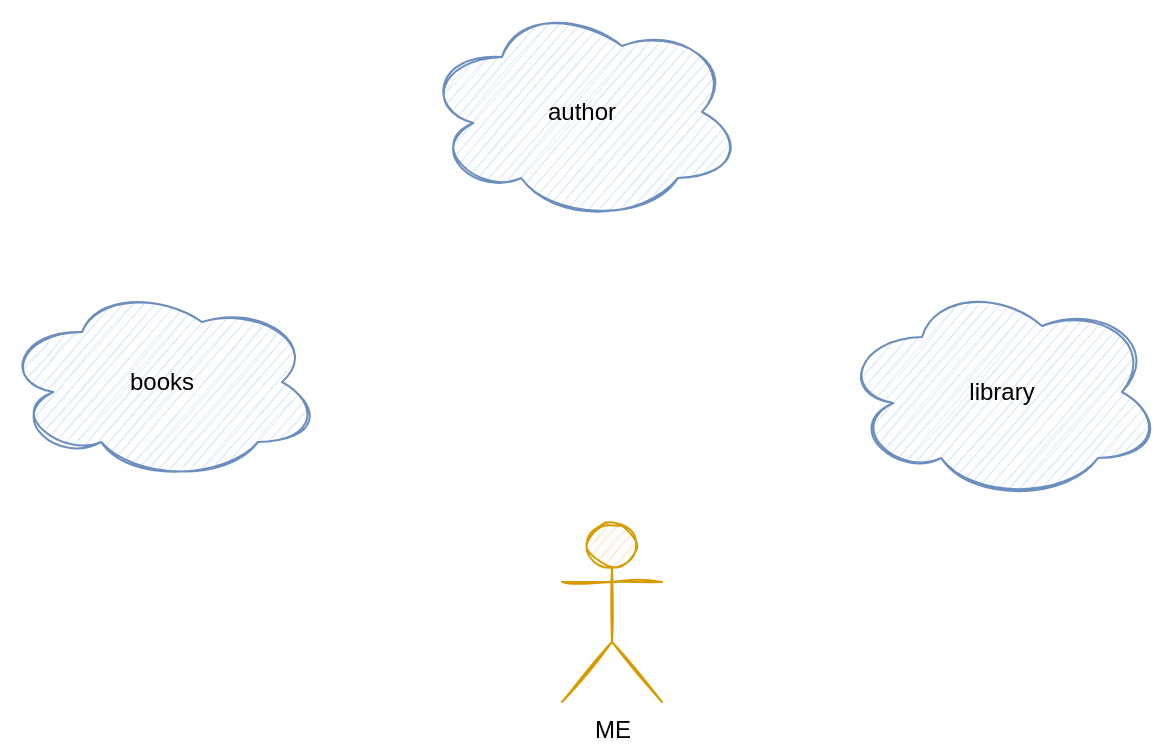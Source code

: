 <mxfile>
    <diagram id="3kYtaeQCg_6lEzjZgvCM" name="Step1-Purpose">
        <mxGraphModel dx="963" dy="720" grid="1" gridSize="10" guides="1" tooltips="1" connect="1" arrows="1" fold="1" page="1" pageScale="1" pageWidth="827" pageHeight="1169" math="0" shadow="0">
            <root>
                <mxCell id="0"/>
                <mxCell id="1" parent="0"/>
                <mxCell id="Ck84tVVIUjt7WFXUJjc3-1" value="ME" style="shape=umlActor;verticalLabelPosition=bottom;verticalAlign=top;html=1;outlineConnect=0;rounded=0;sketch=1;fillColor=#ffe6cc;strokeColor=#d79b00;" vertex="1" parent="1">
                    <mxGeometry x="360" y="520" width="50" height="90" as="geometry"/>
                </mxCell>
                <mxCell id="Ck84tVVIUjt7WFXUJjc3-3" value="books" style="ellipse;shape=cloud;whiteSpace=wrap;html=1;rounded=0;sketch=1;fillColor=#dae8fc;strokeColor=#6c8ebf;" vertex="1" parent="1">
                    <mxGeometry x="80" y="400" width="160" height="100" as="geometry"/>
                </mxCell>
                <mxCell id="Ck84tVVIUjt7WFXUJjc3-4" value="library" style="ellipse;shape=cloud;whiteSpace=wrap;html=1;rounded=0;sketch=1;fillColor=#dae8fc;strokeColor=#6c8ebf;" vertex="1" parent="1">
                    <mxGeometry x="500" y="400" width="160" height="110" as="geometry"/>
                </mxCell>
                <mxCell id="Ck84tVVIUjt7WFXUJjc3-5" value="author" style="ellipse;shape=cloud;whiteSpace=wrap;html=1;rounded=0;sketch=1;fillColor=#dae8fc;strokeColor=#6c8ebf;" vertex="1" parent="1">
                    <mxGeometry x="290" y="260" width="160" height="110" as="geometry"/>
                </mxCell>
            </root>
        </mxGraphModel>
    </diagram>
    <diagram id="UEDsar7LUs0QwypRQedo" name="Step2- ER Model">
        <mxGraphModel dx="963" dy="720" grid="1" gridSize="10" guides="1" tooltips="1" connect="1" arrows="1" fold="1" page="1" pageScale="1" pageWidth="827" pageHeight="1169" math="0" shadow="0">
            <root>
                <mxCell id="8DPhk8csgzcqTlVEx3lV-0"/>
                <mxCell id="8DPhk8csgzcqTlVEx3lV-1" parent="8DPhk8csgzcqTlVEx3lV-0"/>
                <mxCell id="azwPjBJilwIPw6VnQQUb-14" style="edgeStyle=none;html=1;exitX=0.5;exitY=0;exitDx=0;exitDy=0;startArrow=none;startFill=0;strokeColor=none;rounded=1;" edge="1" parent="8DPhk8csgzcqTlVEx3lV-1" source="BAgJbTc9YdYMHHLDjq3B-0" target="azwPjBJilwIPw6VnQQUb-11">
                    <mxGeometry relative="1" as="geometry"/>
                </mxCell>
                <mxCell id="azwPjBJilwIPw6VnQQUb-19" style="edgeStyle=none;rounded=1;html=1;exitX=0.5;exitY=0;exitDx=0;exitDy=0;entryX=0.5;entryY=1;entryDx=0;entryDy=0;startArrow=none;startFill=0;strokeColor=default;endArrow=none;endFill=0;" edge="1" parent="8DPhk8csgzcqTlVEx3lV-1" source="BAgJbTc9YdYMHHLDjq3B-0" target="azwPjBJilwIPw6VnQQUb-11">
                    <mxGeometry relative="1" as="geometry">
                        <Array as="points">
                            <mxPoint x="375" y="280"/>
                        </Array>
                    </mxGeometry>
                </mxCell>
                <mxCell id="azwPjBJilwIPw6VnQQUb-21" value="" style="edgeStyle=none;rounded=1;html=1;startArrow=none;startFill=0;endArrow=none;endFill=0;strokeColor=default;" edge="1" parent="8DPhk8csgzcqTlVEx3lV-1" source="BAgJbTc9YdYMHHLDjq3B-0" target="azwPjBJilwIPw6VnQQUb-9">
                    <mxGeometry relative="1" as="geometry"/>
                </mxCell>
                <mxCell id="azwPjBJilwIPw6VnQQUb-23" style="edgeStyle=none;rounded=1;html=1;exitX=0.5;exitY=1;exitDx=0;exitDy=0;entryX=0.5;entryY=0;entryDx=0;entryDy=0;startArrow=none;startFill=0;endArrow=none;endFill=0;strokeColor=default;" edge="1" parent="8DPhk8csgzcqTlVEx3lV-1" source="BAgJbTc9YdYMHHLDjq3B-0" target="azwPjBJilwIPw6VnQQUb-10">
                    <mxGeometry relative="1" as="geometry"/>
                </mxCell>
                <mxCell id="MysfsGkUqjXkQC2ENLQj-7" value="" style="edgeStyle=none;rounded=1;html=1;startArrow=none;startFill=0;endArrow=none;endFill=0;strokeColor=default;" edge="1" parent="8DPhk8csgzcqTlVEx3lV-1" source="BAgJbTc9YdYMHHLDjq3B-0" target="azwPjBJilwIPw6VnQQUb-11">
                    <mxGeometry relative="1" as="geometry"/>
                </mxCell>
                <mxCell id="BAgJbTc9YdYMHHLDjq3B-0" value="book" style="rounded=1;arcSize=10;whiteSpace=wrap;html=1;align=center;fillColor=#dae8fc;strokeColor=#6c8ebf;" vertex="1" parent="8DPhk8csgzcqTlVEx3lV-1">
                    <mxGeometry x="320" y="310" width="110" height="50" as="geometry"/>
                </mxCell>
                <mxCell id="azwPjBJilwIPw6VnQQUb-49" style="edgeStyle=none;rounded=1;html=1;entryX=0.927;entryY=0.792;entryDx=0;entryDy=0;entryPerimeter=0;startArrow=none;startFill=0;endArrow=none;endFill=0;strokeColor=default;" edge="1" parent="8DPhk8csgzcqTlVEx3lV-1" source="azwPjBJilwIPw6VnQQUb-6" target="azwPjBJilwIPw6VnQQUb-46">
                    <mxGeometry relative="1" as="geometry"/>
                </mxCell>
                <mxCell id="azwPjBJilwIPw6VnQQUb-50" style="edgeStyle=none;rounded=1;html=1;startArrow=none;startFill=0;endArrow=none;endFill=0;strokeColor=default;" edge="1" parent="8DPhk8csgzcqTlVEx3lV-1" source="azwPjBJilwIPw6VnQQUb-6" target="azwPjBJilwIPw6VnQQUb-47">
                    <mxGeometry relative="1" as="geometry"/>
                </mxCell>
                <mxCell id="azwPjBJilwIPw6VnQQUb-51" style="edgeStyle=none;rounded=1;html=1;startArrow=none;startFill=0;endArrow=none;endFill=0;strokeColor=default;" edge="1" parent="8DPhk8csgzcqTlVEx3lV-1" source="azwPjBJilwIPw6VnQQUb-6" target="azwPjBJilwIPw6VnQQUb-48">
                    <mxGeometry relative="1" as="geometry"/>
                </mxCell>
                <mxCell id="azwPjBJilwIPw6VnQQUb-53" style="edgeStyle=none;rounded=1;html=1;startArrow=none;startFill=0;endArrow=none;endFill=0;strokeColor=default;" edge="1" parent="8DPhk8csgzcqTlVEx3lV-1" source="azwPjBJilwIPw6VnQQUb-6" target="azwPjBJilwIPw6VnQQUb-52">
                    <mxGeometry relative="1" as="geometry"/>
                </mxCell>
                <mxCell id="azwPjBJilwIPw6VnQQUb-55" value="" style="edgeStyle=none;rounded=1;html=1;startArrow=none;startFill=0;endArrow=none;endFill=0;strokeColor=default;" edge="1" parent="8DPhk8csgzcqTlVEx3lV-1" source="azwPjBJilwIPw6VnQQUb-6" target="azwPjBJilwIPw6VnQQUb-54">
                    <mxGeometry relative="1" as="geometry"/>
                </mxCell>
                <mxCell id="U8nflpAAQo3FRNwvxvsQ-1" style="edgeStyle=none;rounded=1;html=1;startArrow=none;startFill=0;endArrow=none;endFill=0;strokeColor=default;" edge="1" parent="8DPhk8csgzcqTlVEx3lV-1" source="azwPjBJilwIPw6VnQQUb-6" target="U8nflpAAQo3FRNwvxvsQ-0">
                    <mxGeometry relative="1" as="geometry"/>
                </mxCell>
                <mxCell id="azwPjBJilwIPw6VnQQUb-6" value="details" style="rounded=1;arcSize=10;whiteSpace=wrap;html=1;align=center;fillColor=#dae8fc;strokeColor=#6c8ebf;" vertex="1" parent="8DPhk8csgzcqTlVEx3lV-1">
                    <mxGeometry x="320" y="535" width="110" height="45" as="geometry"/>
                </mxCell>
                <mxCell id="azwPjBJilwIPw6VnQQUb-22" style="edgeStyle=none;rounded=1;html=1;exitX=0;exitY=0.5;exitDx=0;exitDy=0;startArrow=none;startFill=0;endArrow=none;endFill=0;strokeColor=default;" edge="1" parent="8DPhk8csgzcqTlVEx3lV-1" source="azwPjBJilwIPw6VnQQUb-7" target="azwPjBJilwIPw6VnQQUb-9">
                    <mxGeometry relative="1" as="geometry"/>
                </mxCell>
                <mxCell id="azwPjBJilwIPw6VnQQUb-7" value="author" style="rounded=1;arcSize=10;whiteSpace=wrap;html=1;align=center;fillColor=#dae8fc;strokeColor=#6c8ebf;" vertex="1" parent="8DPhk8csgzcqTlVEx3lV-1">
                    <mxGeometry x="680" y="310" width="110" height="50" as="geometry"/>
                </mxCell>
                <mxCell id="azwPjBJilwIPw6VnQQUb-8" value="my_information" style="rounded=1;arcSize=10;whiteSpace=wrap;html=1;align=center;fillColor=#dae8fc;strokeColor=#6c8ebf;" vertex="1" parent="8DPhk8csgzcqTlVEx3lV-1">
                    <mxGeometry x="320" y="70" width="110" height="50" as="geometry"/>
                </mxCell>
                <mxCell id="azwPjBJilwIPw6VnQQUb-9" value="has" style="shape=rhombus;perimeter=rhombusPerimeter;whiteSpace=wrap;html=1;align=center;fillColor=#fff2cc;strokeColor=#d6b656;" vertex="1" parent="8DPhk8csgzcqTlVEx3lV-1">
                    <mxGeometry x="520" y="315" width="70" height="40" as="geometry"/>
                </mxCell>
                <mxCell id="azwPjBJilwIPw6VnQQUb-24" style="edgeStyle=none;rounded=1;html=1;exitX=0.5;exitY=1;exitDx=0;exitDy=0;entryX=0.5;entryY=0;entryDx=0;entryDy=0;startArrow=none;startFill=0;endArrow=none;endFill=0;strokeColor=default;" edge="1" parent="8DPhk8csgzcqTlVEx3lV-1" source="azwPjBJilwIPw6VnQQUb-10" target="azwPjBJilwIPw6VnQQUb-6">
                    <mxGeometry relative="1" as="geometry"/>
                </mxCell>
                <mxCell id="azwPjBJilwIPw6VnQQUb-10" value="has" style="shape=rhombus;perimeter=rhombusPerimeter;whiteSpace=wrap;html=1;align=center;fillColor=#fff2cc;strokeColor=#d6b656;" vertex="1" parent="8DPhk8csgzcqTlVEx3lV-1">
                    <mxGeometry x="340" y="450" width="70" height="40" as="geometry"/>
                </mxCell>
                <mxCell id="azwPjBJilwIPw6VnQQUb-20" style="edgeStyle=none;rounded=1;html=1;exitX=0.5;exitY=0;exitDx=0;exitDy=0;startArrow=none;startFill=0;endArrow=none;endFill=0;strokeColor=default;" edge="1" parent="8DPhk8csgzcqTlVEx3lV-1" source="azwPjBJilwIPw6VnQQUb-11" target="azwPjBJilwIPw6VnQQUb-8">
                    <mxGeometry relative="1" as="geometry"/>
                </mxCell>
                <mxCell id="azwPjBJilwIPw6VnQQUb-11" value="reflects" style="shape=rhombus;perimeter=rhombusPerimeter;whiteSpace=wrap;html=1;align=center;fillColor=#fff2cc;strokeColor=#d6b656;" vertex="1" parent="8DPhk8csgzcqTlVEx3lV-1">
                    <mxGeometry x="340" y="190" width="70" height="40" as="geometry"/>
                </mxCell>
                <mxCell id="azwPjBJilwIPw6VnQQUb-26" value="" style="edgeStyle=none;rounded=1;html=1;startArrow=none;startFill=0;endArrow=none;endFill=0;strokeColor=default;" edge="1" parent="8DPhk8csgzcqTlVEx3lV-1" source="azwPjBJilwIPw6VnQQUb-25" target="BAgJbTc9YdYMHHLDjq3B-0">
                    <mxGeometry relative="1" as="geometry"/>
                </mxCell>
                <mxCell id="azwPjBJilwIPw6VnQQUb-25" value="book_id" style="ellipse;whiteSpace=wrap;html=1;align=center;" vertex="1" parent="8DPhk8csgzcqTlVEx3lV-1">
                    <mxGeometry x="110" y="290" width="70" height="25" as="geometry"/>
                </mxCell>
                <mxCell id="azwPjBJilwIPw6VnQQUb-29" value="" style="edgeStyle=none;rounded=1;html=1;startArrow=none;startFill=0;endArrow=none;endFill=0;strokeColor=default;" edge="1" parent="8DPhk8csgzcqTlVEx3lV-1" source="azwPjBJilwIPw6VnQQUb-28" target="BAgJbTc9YdYMHHLDjq3B-0">
                    <mxGeometry relative="1" as="geometry"/>
                </mxCell>
                <mxCell id="azwPjBJilwIPw6VnQQUb-28" value="title" style="ellipse;whiteSpace=wrap;html=1;align=center;" vertex="1" parent="8DPhk8csgzcqTlVEx3lV-1">
                    <mxGeometry x="160" y="322.5" width="90" height="27.5" as="geometry"/>
                </mxCell>
                <mxCell id="azwPjBJilwIPw6VnQQUb-33" style="edgeStyle=none;rounded=1;html=1;exitX=1;exitY=1;exitDx=0;exitDy=0;entryX=0;entryY=0;entryDx=0;entryDy=0;startArrow=none;startFill=0;endArrow=none;endFill=0;strokeColor=default;" edge="1" parent="8DPhk8csgzcqTlVEx3lV-1" source="azwPjBJilwIPw6VnQQUb-31" target="BAgJbTc9YdYMHHLDjq3B-0">
                    <mxGeometry relative="1" as="geometry"/>
                </mxCell>
                <mxCell id="azwPjBJilwIPw6VnQQUb-31" value="fk_author_name" style="ellipse;whiteSpace=wrap;html=1;align=center;fillColor=#e1d5e7;strokeColor=#9673a6;" vertex="1" parent="8DPhk8csgzcqTlVEx3lV-1">
                    <mxGeometry x="190" y="280" width="120" height="30" as="geometry"/>
                </mxCell>
                <mxCell id="azwPjBJilwIPw6VnQQUb-34" style="edgeStyle=none;rounded=1;html=1;exitX=1;exitY=0.5;exitDx=0;exitDy=0;startArrow=none;startFill=0;endArrow=none;endFill=0;strokeColor=default;" edge="1" parent="8DPhk8csgzcqTlVEx3lV-1" source="azwPjBJilwIPw6VnQQUb-32" target="BAgJbTc9YdYMHHLDjq3B-0">
                    <mxGeometry relative="1" as="geometry"/>
                </mxCell>
                <mxCell id="azwPjBJilwIPw6VnQQUb-32" value="fk_language_id" style="ellipse;whiteSpace=wrap;html=1;align=center;fillColor=#e1d5e7;strokeColor=#9673a6;" vertex="1" parent="8DPhk8csgzcqTlVEx3lV-1">
                    <mxGeometry x="160" y="370" width="110" height="32.5" as="geometry"/>
                </mxCell>
                <mxCell id="azwPjBJilwIPw6VnQQUb-42" style="edgeStyle=none;rounded=1;html=1;entryX=0;entryY=0.5;entryDx=0;entryDy=0;startArrow=none;startFill=0;endArrow=none;endFill=0;strokeColor=default;" edge="1" parent="8DPhk8csgzcqTlVEx3lV-1" source="azwPjBJilwIPw6VnQQUb-39" target="azwPjBJilwIPw6VnQQUb-8">
                    <mxGeometry relative="1" as="geometry"/>
                </mxCell>
                <mxCell id="azwPjBJilwIPw6VnQQUb-39" value="read_status" style="ellipse;whiteSpace=wrap;html=1;align=center;" vertex="1" parent="8DPhk8csgzcqTlVEx3lV-1">
                    <mxGeometry x="215" y="40" width="90" height="30" as="geometry"/>
                </mxCell>
                <mxCell id="azwPjBJilwIPw6VnQQUb-43" style="edgeStyle=none;rounded=1;html=1;entryX=0.5;entryY=0;entryDx=0;entryDy=0;startArrow=none;startFill=0;endArrow=none;endFill=0;strokeColor=default;" edge="1" parent="8DPhk8csgzcqTlVEx3lV-1" source="azwPjBJilwIPw6VnQQUb-40" target="azwPjBJilwIPw6VnQQUb-8">
                    <mxGeometry relative="1" as="geometry"/>
                </mxCell>
                <mxCell id="azwPjBJilwIPw6VnQQUb-40" value="personal_rating" style="ellipse;whiteSpace=wrap;html=1;align=center;" vertex="1" parent="8DPhk8csgzcqTlVEx3lV-1">
                    <mxGeometry x="315" y="10" width="120" height="30" as="geometry"/>
                </mxCell>
                <mxCell id="azwPjBJilwIPw6VnQQUb-45" value="" style="edgeStyle=none;rounded=1;html=1;startArrow=none;startFill=0;endArrow=none;endFill=0;strokeColor=default;" edge="1" parent="8DPhk8csgzcqTlVEx3lV-1" source="azwPjBJilwIPw6VnQQUb-44" target="azwPjBJilwIPw6VnQQUb-7">
                    <mxGeometry relative="1" as="geometry"/>
                </mxCell>
                <mxCell id="azwPjBJilwIPw6VnQQUb-44" value="author_name" style="ellipse;whiteSpace=wrap;html=1;align=center;" vertex="1" parent="8DPhk8csgzcqTlVEx3lV-1">
                    <mxGeometry x="675" y="390" width="120" height="30" as="geometry"/>
                </mxCell>
                <mxCell id="azwPjBJilwIPw6VnQQUb-46" value="language" style="ellipse;whiteSpace=wrap;html=1;align=center;" vertex="1" parent="8DPhk8csgzcqTlVEx3lV-1">
                    <mxGeometry x="190" y="511.25" width="110" height="32.5" as="geometry"/>
                </mxCell>
                <mxCell id="azwPjBJilwIPw6VnQQUb-47" value="purchase_date" style="ellipse;whiteSpace=wrap;html=1;align=center;" vertex="1" parent="8DPhk8csgzcqTlVEx3lV-1">
                    <mxGeometry x="180" y="568" width="110" height="32.5" as="geometry"/>
                </mxCell>
                <mxCell id="azwPjBJilwIPw6VnQQUb-48" value="description" style="ellipse;whiteSpace=wrap;html=1;align=center;" vertex="1" parent="8DPhk8csgzcqTlVEx3lV-1">
                    <mxGeometry x="460" y="511.25" width="110" height="32.5" as="geometry"/>
                </mxCell>
                <mxCell id="azwPjBJilwIPw6VnQQUb-52" value="page_number" style="ellipse;whiteSpace=wrap;html=1;align=center;" vertex="1" parent="8DPhk8csgzcqTlVEx3lV-1">
                    <mxGeometry x="450" y="568" width="110" height="32.5" as="geometry"/>
                </mxCell>
                <mxCell id="azwPjBJilwIPw6VnQQUb-54" value="cover_type" style="ellipse;whiteSpace=wrap;html=1;align=center;" vertex="1" parent="8DPhk8csgzcqTlVEx3lV-1">
                    <mxGeometry x="359" y="620" width="110" height="32.5" as="geometry"/>
                </mxCell>
                <mxCell id="U8nflpAAQo3FRNwvxvsQ-0" value="genre" style="ellipse;whiteSpace=wrap;html=1;align=center;" vertex="1" parent="8DPhk8csgzcqTlVEx3lV-1">
                    <mxGeometry x="215" y="620" width="110" height="32.5" as="geometry"/>
                </mxCell>
                <mxCell id="ldynoQ_tiMI72NC6sFte-1" style="edgeStyle=none;rounded=1;html=1;startArrow=none;startFill=0;endArrow=none;endFill=0;strokeColor=default;" edge="1" parent="8DPhk8csgzcqTlVEx3lV-1" source="ldynoQ_tiMI72NC6sFte-0" target="azwPjBJilwIPw6VnQQUb-6">
                    <mxGeometry relative="1" as="geometry"/>
                </mxCell>
                <mxCell id="ldynoQ_tiMI72NC6sFte-0" value="fk_book_id" style="ellipse;whiteSpace=wrap;html=1;align=center;fillColor=#e1d5e7;strokeColor=#9673a6;" vertex="1" parent="8DPhk8csgzcqTlVEx3lV-1">
                    <mxGeometry x="60" y="535.5" width="110" height="32.5" as="geometry"/>
                </mxCell>
                <mxCell id="ldynoQ_tiMI72NC6sFte-3" style="edgeStyle=none;rounded=1;html=1;entryX=0.5;entryY=0;entryDx=0;entryDy=0;startArrow=none;startFill=0;endArrow=none;endFill=0;strokeColor=default;" edge="1" parent="8DPhk8csgzcqTlVEx3lV-1" source="ldynoQ_tiMI72NC6sFte-2" target="azwPjBJilwIPw6VnQQUb-7">
                    <mxGeometry relative="1" as="geometry"/>
                </mxCell>
                <mxCell id="ldynoQ_tiMI72NC6sFte-2" value="fk_book_id" style="ellipse;whiteSpace=wrap;html=1;align=center;fillColor=#e1d5e7;strokeColor=#9673a6;" vertex="1" parent="8DPhk8csgzcqTlVEx3lV-1">
                    <mxGeometry x="680" y="220" width="110" height="32.5" as="geometry"/>
                </mxCell>
                <mxCell id="ldynoQ_tiMI72NC6sFte-5" value="" style="edgeStyle=none;rounded=1;html=1;startArrow=none;startFill=0;endArrow=none;endFill=0;strokeColor=default;" edge="1" parent="8DPhk8csgzcqTlVEx3lV-1" source="ldynoQ_tiMI72NC6sFte-4" target="azwPjBJilwIPw6VnQQUb-8">
                    <mxGeometry relative="1" as="geometry"/>
                </mxCell>
                <mxCell id="ldynoQ_tiMI72NC6sFte-4" value="fk_book_id" style="ellipse;whiteSpace=wrap;html=1;align=center;fillColor=#e1d5e7;strokeColor=#9673a6;" vertex="1" parent="8DPhk8csgzcqTlVEx3lV-1">
                    <mxGeometry x="490" y="78.75" width="110" height="32.5" as="geometry"/>
                </mxCell>
                <mxCell id="MysfsGkUqjXkQC2ENLQj-5" style="rounded=1;html=1;entryX=0;entryY=0.5;entryDx=0;entryDy=0;startArrow=none;startFill=0;endArrow=none;endFill=0;strokeColor=default;exitX=1;exitY=0.5;exitDx=0;exitDy=0;" edge="1" parent="8DPhk8csgzcqTlVEx3lV-1" source="MysfsGkUqjXkQC2ENLQj-0" target="MysfsGkUqjXkQC2ENLQj-4">
                    <mxGeometry relative="1" as="geometry"/>
                </mxCell>
                <mxCell id="MysfsGkUqjXkQC2ENLQj-0" value="library" style="rounded=1;arcSize=10;whiteSpace=wrap;html=1;align=center;fillColor=#d5e8d4;strokeColor=#82b366;" vertex="1" parent="8DPhk8csgzcqTlVEx3lV-1">
                    <mxGeometry x="20" y="150" width="110" height="50" as="geometry"/>
                </mxCell>
                <mxCell id="MysfsGkUqjXkQC2ENLQj-2" value="" style="edgeStyle=orthogonalEdgeStyle;rounded=1;html=1;startArrow=none;startFill=0;endArrow=none;endFill=0;strokeColor=default;" edge="1" parent="8DPhk8csgzcqTlVEx3lV-1" source="MysfsGkUqjXkQC2ENLQj-1" target="MysfsGkUqjXkQC2ENLQj-0">
                    <mxGeometry relative="1" as="geometry"/>
                </mxCell>
                <mxCell id="MysfsGkUqjXkQC2ENLQj-1" value="books_number" style="ellipse;whiteSpace=wrap;html=1;align=center;" vertex="1" parent="8DPhk8csgzcqTlVEx3lV-1">
                    <mxGeometry x="25" y="230" width="100" height="28.75" as="geometry"/>
                </mxCell>
                <mxCell id="MysfsGkUqjXkQC2ENLQj-8" style="edgeStyle=none;rounded=1;html=1;entryX=0.5;entryY=0;entryDx=0;entryDy=0;startArrow=none;startFill=0;endArrow=none;endFill=0;strokeColor=default;exitX=1;exitY=0.5;exitDx=0;exitDy=0;" edge="1" parent="8DPhk8csgzcqTlVEx3lV-1" source="MysfsGkUqjXkQC2ENLQj-4" target="BAgJbTc9YdYMHHLDjq3B-0">
                    <mxGeometry relative="1" as="geometry"/>
                </mxCell>
                <mxCell id="MysfsGkUqjXkQC2ENLQj-4" value="contains" style="shape=rhombus;perimeter=rhombusPerimeter;whiteSpace=wrap;html=1;align=center;fillColor=#fff2cc;strokeColor=#d6b656;" vertex="1" parent="8DPhk8csgzcqTlVEx3lV-1">
                    <mxGeometry x="190" y="190" width="70" height="40" as="geometry"/>
                </mxCell>
            </root>
        </mxGraphModel>
    </diagram>
    <diagram id="qsKTIu8a0EFT9uXS0_SQ" name="Step3- UML ">
        <mxGraphModel dx="963" dy="720" grid="1" gridSize="10" guides="1" tooltips="1" connect="1" arrows="1" fold="1" page="1" pageScale="1" pageWidth="827" pageHeight="1169" math="0" shadow="0">
            <root>
                <mxCell id="uL0VI-zcSZ-gOK0qdTFE-0"/>
                <mxCell id="uL0VI-zcSZ-gOK0qdTFE-1" parent="uL0VI-zcSZ-gOK0qdTFE-0"/>
                <mxCell id="m_C47cZq4-kJ2EyNdQTC-0" value="Book" style="swimlane;fontStyle=0;childLayout=stackLayout;horizontal=1;startSize=26;fillColor=#dae8fc;horizontalStack=0;resizeParent=1;resizeParentMax=0;resizeLast=0;collapsible=1;marginBottom=0;strokeColor=#6c8ebf;" vertex="1" parent="uL0VI-zcSZ-gOK0qdTFE-1">
                    <mxGeometry x="339" y="200" width="150" height="130" as="geometry">
                        <mxRectangle x="60" y="200" width="60" height="26" as="alternateBounds"/>
                    </mxGeometry>
                </mxCell>
                <mxCell id="m_C47cZq4-kJ2EyNdQTC-1" value="+ book_id: integer" style="text;strokeColor=none;fillColor=none;align=left;verticalAlign=top;spacingLeft=4;spacingRight=4;overflow=hidden;rotatable=0;points=[[0,0.5],[1,0.5]];portConstraint=eastwest;" vertex="1" parent="m_C47cZq4-kJ2EyNdQTC-0">
                    <mxGeometry y="26" width="150" height="26" as="geometry"/>
                </mxCell>
                <mxCell id="m_C47cZq4-kJ2EyNdQTC-2" value="+ title: string" style="text;strokeColor=none;fillColor=none;align=left;verticalAlign=top;spacingLeft=4;spacingRight=4;overflow=hidden;rotatable=0;points=[[0,0.5],[1,0.5]];portConstraint=eastwest;" vertex="1" parent="m_C47cZq4-kJ2EyNdQTC-0">
                    <mxGeometry y="52" width="150" height="26" as="geometry"/>
                </mxCell>
                <mxCell id="D-sxVb8xfBG1ianlo57m-4" value="+ fk_author_name: string" style="text;strokeColor=#9673a6;fillColor=#e1d5e7;align=left;verticalAlign=top;spacingLeft=4;spacingRight=4;overflow=hidden;rotatable=0;points=[[0,0.5],[1,0.5]];portConstraint=eastwest;" vertex="1" parent="m_C47cZq4-kJ2EyNdQTC-0">
                    <mxGeometry y="78" width="150" height="26" as="geometry"/>
                </mxCell>
                <mxCell id="m_C47cZq4-kJ2EyNdQTC-3" value="+ fk_language_id: string" style="text;strokeColor=#9673a6;fillColor=#e1d5e7;align=left;verticalAlign=top;spacingLeft=4;spacingRight=4;overflow=hidden;rotatable=0;points=[[0,0.5],[1,0.5]];portConstraint=eastwest;" vertex="1" parent="m_C47cZq4-kJ2EyNdQTC-0">
                    <mxGeometry y="104" width="150" height="26" as="geometry"/>
                </mxCell>
                <mxCell id="1qwwl78eV2HNCBXaWKCz-0" value="Details" style="swimlane;fontStyle=0;childLayout=stackLayout;horizontal=1;startSize=26;fillColor=#dae8fc;horizontalStack=0;resizeParent=1;resizeParentMax=0;resizeLast=0;collapsible=1;marginBottom=0;strokeColor=#6c8ebf;" vertex="1" parent="uL0VI-zcSZ-gOK0qdTFE-1">
                    <mxGeometry x="600" y="320" width="150" height="208" as="geometry">
                        <mxRectangle x="60" y="200" width="60" height="26" as="alternateBounds"/>
                    </mxGeometry>
                </mxCell>
                <mxCell id="1qwwl78eV2HNCBXaWKCz-1" value="+ fk_book_id: integer" style="text;strokeColor=#9673a6;fillColor=#e1d5e7;align=left;verticalAlign=top;spacingLeft=4;spacingRight=4;overflow=hidden;rotatable=0;points=[[0,0.5],[1,0.5]];portConstraint=eastwest;" vertex="1" parent="1qwwl78eV2HNCBXaWKCz-0">
                    <mxGeometry y="26" width="150" height="26" as="geometry"/>
                </mxCell>
                <mxCell id="Kh7Tw8r7mhmo8grevnBK-0" value="+ descritption: string" style="text;strokeColor=none;fillColor=none;align=left;verticalAlign=top;spacingLeft=4;spacingRight=4;overflow=hidden;rotatable=0;points=[[0,0.5],[1,0.5]];portConstraint=eastwest;" vertex="1" parent="1qwwl78eV2HNCBXaWKCz-0">
                    <mxGeometry y="52" width="150" height="26" as="geometry"/>
                </mxCell>
                <mxCell id="1qwwl78eV2HNCBXaWKCz-2" value="+ purchase_date: date" style="text;strokeColor=none;fillColor=none;align=left;verticalAlign=top;spacingLeft=4;spacingRight=4;overflow=hidden;rotatable=0;points=[[0,0.5],[1,0.5]];portConstraint=eastwest;" vertex="1" parent="1qwwl78eV2HNCBXaWKCz-0">
                    <mxGeometry y="78" width="150" height="26" as="geometry"/>
                </mxCell>
                <mxCell id="1qwwl78eV2HNCBXaWKCz-3" value="+ genre: string" style="text;strokeColor=none;fillColor=none;align=left;verticalAlign=top;spacingLeft=4;spacingRight=4;overflow=hidden;rotatable=0;points=[[0,0.5],[1,0.5]];portConstraint=eastwest;" vertex="1" parent="1qwwl78eV2HNCBXaWKCz-0">
                    <mxGeometry y="104" width="150" height="26" as="geometry"/>
                </mxCell>
                <mxCell id="1qwwl78eV2HNCBXaWKCz-4" value="+ language_id: string" style="text;strokeColor=none;fillColor=none;align=left;verticalAlign=top;spacingLeft=4;spacingRight=4;overflow=hidden;rotatable=0;points=[[0,0.5],[1,0.5]];portConstraint=eastwest;" vertex="1" parent="1qwwl78eV2HNCBXaWKCz-0">
                    <mxGeometry y="130" width="150" height="26" as="geometry"/>
                </mxCell>
                <mxCell id="X3WvpEgpeftLMdTqYLeH-0" value="+ cover_type: string" style="text;strokeColor=none;fillColor=none;align=left;verticalAlign=top;spacingLeft=4;spacingRight=4;overflow=hidden;rotatable=0;points=[[0,0.5],[1,0.5]];portConstraint=eastwest;" vertex="1" parent="1qwwl78eV2HNCBXaWKCz-0">
                    <mxGeometry y="156" width="150" height="26" as="geometry"/>
                </mxCell>
                <mxCell id="qtqWJxEsLKYz54zh1z8d-0" value="+ page_number: string" style="text;strokeColor=none;fillColor=none;align=left;verticalAlign=top;spacingLeft=4;spacingRight=4;overflow=hidden;rotatable=0;points=[[0,0.5],[1,0.5]];portConstraint=eastwest;" vertex="1" parent="1qwwl78eV2HNCBXaWKCz-0">
                    <mxGeometry y="182" width="150" height="26" as="geometry"/>
                </mxCell>
                <mxCell id="LWtyXT6pKw2MUqxjMVNJ-0" value="Author" style="swimlane;fontStyle=0;childLayout=stackLayout;horizontal=1;startSize=26;fillColor=#dae8fc;horizontalStack=0;resizeParent=1;resizeParentMax=0;resizeLast=0;collapsible=1;marginBottom=0;strokeColor=#6c8ebf;" vertex="1" parent="uL0VI-zcSZ-gOK0qdTFE-1">
                    <mxGeometry x="90" y="360" width="150" height="78" as="geometry">
                        <mxRectangle x="60" y="200" width="60" height="26" as="alternateBounds"/>
                    </mxGeometry>
                </mxCell>
                <mxCell id="LWtyXT6pKw2MUqxjMVNJ-2" value="+ fk_book_id: integer" style="text;strokeColor=#9673a6;fillColor=#e1d5e7;align=left;verticalAlign=top;spacingLeft=4;spacingRight=4;overflow=hidden;rotatable=0;points=[[0,0.5],[1,0.5]];portConstraint=eastwest;" vertex="1" parent="LWtyXT6pKw2MUqxjMVNJ-0">
                    <mxGeometry y="26" width="150" height="26" as="geometry"/>
                </mxCell>
                <mxCell id="LWtyXT6pKw2MUqxjMVNJ-3" value="+ author_name: string" style="text;align=left;verticalAlign=top;spacingLeft=4;spacingRight=4;overflow=hidden;rotatable=0;points=[[0,0.5],[1,0.5]];portConstraint=eastwest;" vertex="1" parent="LWtyXT6pKw2MUqxjMVNJ-0">
                    <mxGeometry y="52" width="150" height="26" as="geometry"/>
                </mxCell>
                <mxCell id="n0LiozYfdaEYjqZiV4nv-0" value="My Information" style="swimlane;fontStyle=0;childLayout=stackLayout;horizontal=1;startSize=26;fillColor=#dae8fc;horizontalStack=0;resizeParent=1;resizeParentMax=0;resizeLast=0;collapsible=1;marginBottom=0;strokeColor=#6c8ebf;" vertex="1" parent="uL0VI-zcSZ-gOK0qdTFE-1">
                    <mxGeometry x="580" y="60" width="150" height="102" as="geometry">
                        <mxRectangle x="60" y="200" width="60" height="26" as="alternateBounds"/>
                    </mxGeometry>
                </mxCell>
                <mxCell id="n0LiozYfdaEYjqZiV4nv-1" value="+ fk_book_id: integer" style="text;strokeColor=#9673a6;fillColor=#e1d5e7;align=left;verticalAlign=top;spacingLeft=4;spacingRight=4;overflow=hidden;rotatable=0;points=[[0,0.5],[1,0.5]];portConstraint=eastwest;" vertex="1" parent="n0LiozYfdaEYjqZiV4nv-0">
                    <mxGeometry y="26" width="150" height="26" as="geometry"/>
                </mxCell>
                <mxCell id="n0LiozYfdaEYjqZiV4nv-2" value="+ red_status: boolean" style="text;strokeColor=none;fillColor=none;align=left;verticalAlign=top;spacingLeft=4;spacingRight=4;overflow=hidden;rotatable=0;points=[[0,0.5],[1,0.5]];portConstraint=eastwest;" vertex="1" parent="n0LiozYfdaEYjqZiV4nv-0">
                    <mxGeometry y="52" width="150" height="26" as="geometry"/>
                </mxCell>
                <mxCell id="n0LiozYfdaEYjqZiV4nv-4" value="+ personal_rating: number" style="text;align=left;verticalAlign=top;spacingLeft=4;spacingRight=4;overflow=hidden;rotatable=0;points=[[0,0.5],[1,0.5]];portConstraint=eastwest;" vertex="1" parent="n0LiozYfdaEYjqZiV4nv-0">
                    <mxGeometry y="78" width="150" height="24" as="geometry"/>
                </mxCell>
                <mxCell id="O1z_SJtBllQJYyqGqHQy-1" style="edgeStyle=orthogonalEdgeStyle;rounded=1;html=1;entryX=-0.027;entryY=-0.077;entryDx=0;entryDy=0;entryPerimeter=0;startArrow=none;startFill=0;endArrow=none;endFill=0;strokeColor=default;exitX=1;exitY=0.5;exitDx=0;exitDy=0;" edge="1" parent="uL0VI-zcSZ-gOK0qdTFE-1" source="m_C47cZq4-kJ2EyNdQTC-1" target="n0LiozYfdaEYjqZiV4nv-2">
                    <mxGeometry relative="1" as="geometry">
                        <mxPoint x="490" y="320" as="sourcePoint"/>
                        <Array as="points">
                            <mxPoint x="489" y="230"/>
                            <mxPoint x="520" y="230"/>
                            <mxPoint x="520" y="110"/>
                        </Array>
                    </mxGeometry>
                </mxCell>
                <mxCell id="O1z_SJtBllQJYyqGqHQy-2" style="edgeStyle=orthogonalEdgeStyle;rounded=1;html=1;entryX=0;entryY=0.5;entryDx=0;entryDy=0;startArrow=none;startFill=0;endArrow=none;endFill=0;strokeColor=default;exitX=1;exitY=0.5;exitDx=0;exitDy=0;" edge="1" parent="uL0VI-zcSZ-gOK0qdTFE-1" source="m_C47cZq4-kJ2EyNdQTC-1" target="1qwwl78eV2HNCBXaWKCz-1">
                    <mxGeometry relative="1" as="geometry">
                        <Array as="points">
                            <mxPoint x="489" y="240"/>
                            <mxPoint x="560" y="240"/>
                            <mxPoint x="560" y="359"/>
                        </Array>
                    </mxGeometry>
                </mxCell>
                <mxCell id="O1z_SJtBllQJYyqGqHQy-3" style="edgeStyle=orthogonalEdgeStyle;rounded=1;html=1;startArrow=none;startFill=0;endArrow=none;endFill=0;strokeColor=default;entryX=1;entryY=0.5;entryDx=0;entryDy=0;exitX=0;exitY=0.5;exitDx=0;exitDy=0;" edge="1" parent="uL0VI-zcSZ-gOK0qdTFE-1" source="m_C47cZq4-kJ2EyNdQTC-1" target="LWtyXT6pKw2MUqxjMVNJ-0">
                    <mxGeometry relative="1" as="geometry">
                        <mxPoint x="310" y="240" as="targetPoint"/>
                        <Array as="points">
                            <mxPoint x="280" y="239"/>
                            <mxPoint x="280" y="399"/>
                        </Array>
                    </mxGeometry>
                </mxCell>
                <mxCell id="O1z_SJtBllQJYyqGqHQy-5" style="edgeStyle=orthogonalEdgeStyle;rounded=1;html=1;entryX=0;entryY=0.75;entryDx=0;entryDy=0;startArrow=none;startFill=0;endArrow=none;endFill=0;strokeColor=default;exitX=1;exitY=0.5;exitDx=0;exitDy=0;" edge="1" parent="uL0VI-zcSZ-gOK0qdTFE-1" source="LWtyXT6pKw2MUqxjMVNJ-3" target="m_C47cZq4-kJ2EyNdQTC-0">
                    <mxGeometry relative="1" as="geometry">
                        <Array as="points">
                            <mxPoint x="310" y="425"/>
                            <mxPoint x="310" y="298"/>
                        </Array>
                    </mxGeometry>
                </mxCell>
                <mxCell id="O1z_SJtBllQJYyqGqHQy-6" style="edgeStyle=orthogonalEdgeStyle;rounded=1;html=1;entryX=1;entryY=0.5;entryDx=0;entryDy=0;startArrow=none;startFill=0;endArrow=none;endFill=0;strokeColor=default;exitX=0;exitY=0.5;exitDx=0;exitDy=0;" edge="1" parent="uL0VI-zcSZ-gOK0qdTFE-1" source="1qwwl78eV2HNCBXaWKCz-4" target="m_C47cZq4-kJ2EyNdQTC-3">
                    <mxGeometry relative="1" as="geometry"/>
                </mxCell>
                <mxCell id="rftScrHt4zFGCrcwfInd-0" value="Library" style="swimlane;fontStyle=0;childLayout=stackLayout;horizontal=1;startSize=26;fillColor=#d5e8d4;horizontalStack=0;resizeParent=1;resizeParentMax=0;resizeLast=0;collapsible=1;marginBottom=0;strokeColor=#82b366;" vertex="1" parent="uL0VI-zcSZ-gOK0qdTFE-1">
                    <mxGeometry x="80" y="72" width="150" height="78" as="geometry">
                        <mxRectangle x="60" y="200" width="60" height="26" as="alternateBounds"/>
                    </mxGeometry>
                </mxCell>
                <mxCell id="rftScrHt4zFGCrcwfInd-1" value="+ books_number: number" style="text;align=left;verticalAlign=top;spacingLeft=4;spacingRight=4;overflow=hidden;rotatable=0;points=[[0,0.5],[1,0.5]];portConstraint=eastwest;" vertex="1" parent="rftScrHt4zFGCrcwfInd-0">
                    <mxGeometry y="26" width="150" height="26" as="geometry"/>
                </mxCell>
                <mxCell id="rftScrHt4zFGCrcwfInd-3" value="+ fk_book_id: integer" style="text;align=left;verticalAlign=top;spacingLeft=4;spacingRight=4;overflow=hidden;rotatable=0;points=[[0,0.5],[1,0.5]];portConstraint=eastwest;fillColor=#e1d5e7;strokeColor=#9673a6;" vertex="1" parent="rftScrHt4zFGCrcwfInd-0">
                    <mxGeometry y="52" width="150" height="26" as="geometry"/>
                </mxCell>
                <mxCell id="rftScrHt4zFGCrcwfInd-6" style="edgeStyle=orthogonalEdgeStyle;rounded=1;html=1;startArrow=none;startFill=0;endArrow=none;endFill=0;strokeColor=default;" edge="1" parent="uL0VI-zcSZ-gOK0qdTFE-1" source="rftScrHt4zFGCrcwfInd-3">
                    <mxGeometry relative="1" as="geometry">
                        <mxPoint x="340" y="240" as="targetPoint"/>
                        <Array as="points">
                            <mxPoint x="310" y="137"/>
                            <mxPoint x="310" y="230"/>
                            <mxPoint x="340" y="230"/>
                        </Array>
                    </mxGeometry>
                </mxCell>
            </root>
        </mxGraphModel>
    </diagram>
    <diagram id="sTzrVm31xGdoxryEHJC0" name="Step4 -Refine">
        <mxGraphModel dx="963" dy="720" grid="1" gridSize="10" guides="1" tooltips="1" connect="1" arrows="1" fold="1" page="1" pageScale="1" pageWidth="827" pageHeight="1169" math="0" shadow="0">
            <root>
                <mxCell id="cdjB1sVy6WZKVk8GV6Fq-0"/>
                <mxCell id="cdjB1sVy6WZKVk8GV6Fq-1" parent="cdjB1sVy6WZKVk8GV6Fq-0"/>
                <mxCell id="X0He48jgzrQzbiLwBksr-0" value="Book" style="swimlane;fontStyle=0;childLayout=stackLayout;horizontal=1;startSize=26;fillColor=#dae8fc;horizontalStack=0;resizeParent=1;resizeParentMax=0;resizeLast=0;collapsible=1;marginBottom=0;strokeColor=#6c8ebf;" vertex="1" parent="cdjB1sVy6WZKVk8GV6Fq-1">
                    <mxGeometry x="339" y="200" width="150" height="130" as="geometry">
                        <mxRectangle x="60" y="200" width="60" height="26" as="alternateBounds"/>
                    </mxGeometry>
                </mxCell>
                <mxCell id="X0He48jgzrQzbiLwBksr-1" value="+ book_id: integer" style="text;strokeColor=none;fillColor=none;align=left;verticalAlign=top;spacingLeft=4;spacingRight=4;overflow=hidden;rotatable=0;points=[[0,0.5],[1,0.5]];portConstraint=eastwest;" vertex="1" parent="X0He48jgzrQzbiLwBksr-0">
                    <mxGeometry y="26" width="150" height="26" as="geometry"/>
                </mxCell>
                <mxCell id="X0He48jgzrQzbiLwBksr-2" value="+ title: string" style="text;strokeColor=none;fillColor=none;align=left;verticalAlign=top;spacingLeft=4;spacingRight=4;overflow=hidden;rotatable=0;points=[[0,0.5],[1,0.5]];portConstraint=eastwest;" vertex="1" parent="X0He48jgzrQzbiLwBksr-0">
                    <mxGeometry y="52" width="150" height="26" as="geometry"/>
                </mxCell>
                <mxCell id="X0He48jgzrQzbiLwBksr-3" value="+ fk_author_name: string" style="text;strokeColor=#9673a6;fillColor=#e1d5e7;align=left;verticalAlign=top;spacingLeft=4;spacingRight=4;overflow=hidden;rotatable=0;points=[[0,0.5],[1,0.5]];portConstraint=eastwest;" vertex="1" parent="X0He48jgzrQzbiLwBksr-0">
                    <mxGeometry y="78" width="150" height="26" as="geometry"/>
                </mxCell>
                <mxCell id="X0He48jgzrQzbiLwBksr-4" value="+ fk_language_id: string" style="text;strokeColor=#9673a6;fillColor=#e1d5e7;align=left;verticalAlign=top;spacingLeft=4;spacingRight=4;overflow=hidden;rotatable=0;points=[[0,0.5],[1,0.5]];portConstraint=eastwest;" vertex="1" parent="X0He48jgzrQzbiLwBksr-0">
                    <mxGeometry y="104" width="150" height="26" as="geometry"/>
                </mxCell>
                <mxCell id="X0He48jgzrQzbiLwBksr-5" value="Details" style="swimlane;fontStyle=0;childLayout=stackLayout;horizontal=1;startSize=26;fillColor=#dae8fc;horizontalStack=0;resizeParent=1;resizeParentMax=0;resizeLast=0;collapsible=1;marginBottom=0;strokeColor=#6c8ebf;" vertex="1" parent="cdjB1sVy6WZKVk8GV6Fq-1">
                    <mxGeometry x="600" y="320" width="150" height="208" as="geometry">
                        <mxRectangle x="60" y="200" width="60" height="26" as="alternateBounds"/>
                    </mxGeometry>
                </mxCell>
                <mxCell id="X0He48jgzrQzbiLwBksr-6" value="+ fk_book_id: integer" style="text;strokeColor=#9673a6;fillColor=#e1d5e7;align=left;verticalAlign=top;spacingLeft=4;spacingRight=4;overflow=hidden;rotatable=0;points=[[0,0.5],[1,0.5]];portConstraint=eastwest;" vertex="1" parent="X0He48jgzrQzbiLwBksr-5">
                    <mxGeometry y="26" width="150" height="26" as="geometry"/>
                </mxCell>
                <mxCell id="X0He48jgzrQzbiLwBksr-7" value="+ descritption: string" style="text;strokeColor=none;fillColor=none;align=left;verticalAlign=top;spacingLeft=4;spacingRight=4;overflow=hidden;rotatable=0;points=[[0,0.5],[1,0.5]];portConstraint=eastwest;" vertex="1" parent="X0He48jgzrQzbiLwBksr-5">
                    <mxGeometry y="52" width="150" height="26" as="geometry"/>
                </mxCell>
                <mxCell id="X0He48jgzrQzbiLwBksr-8" value="+ purchase_date: date" style="text;strokeColor=none;fillColor=none;align=left;verticalAlign=top;spacingLeft=4;spacingRight=4;overflow=hidden;rotatable=0;points=[[0,0.5],[1,0.5]];portConstraint=eastwest;" vertex="1" parent="X0He48jgzrQzbiLwBksr-5">
                    <mxGeometry y="78" width="150" height="26" as="geometry"/>
                </mxCell>
                <mxCell id="X0He48jgzrQzbiLwBksr-9" value="+ fk_genre: string" style="text;strokeColor=#9673a6;fillColor=#e1d5e7;align=left;verticalAlign=top;spacingLeft=4;spacingRight=4;overflow=hidden;rotatable=0;points=[[0,0.5],[1,0.5]];portConstraint=eastwest;" vertex="1" parent="X0He48jgzrQzbiLwBksr-5">
                    <mxGeometry y="104" width="150" height="26" as="geometry"/>
                </mxCell>
                <mxCell id="X0He48jgzrQzbiLwBksr-10" value="+ language_id: string" style="text;strokeColor=none;fillColor=none;align=left;verticalAlign=top;spacingLeft=4;spacingRight=4;overflow=hidden;rotatable=0;points=[[0,0.5],[1,0.5]];portConstraint=eastwest;" vertex="1" parent="X0He48jgzrQzbiLwBksr-5">
                    <mxGeometry y="130" width="150" height="26" as="geometry"/>
                </mxCell>
                <mxCell id="X0He48jgzrQzbiLwBksr-11" value="+ cover_type: string" style="text;strokeColor=none;fillColor=none;align=left;verticalAlign=top;spacingLeft=4;spacingRight=4;overflow=hidden;rotatable=0;points=[[0,0.5],[1,0.5]];portConstraint=eastwest;" vertex="1" parent="X0He48jgzrQzbiLwBksr-5">
                    <mxGeometry y="156" width="150" height="26" as="geometry"/>
                </mxCell>
                <mxCell id="X0He48jgzrQzbiLwBksr-12" value="+ page_number: string" style="text;strokeColor=none;fillColor=none;align=left;verticalAlign=top;spacingLeft=4;spacingRight=4;overflow=hidden;rotatable=0;points=[[0,0.5],[1,0.5]];portConstraint=eastwest;" vertex="1" parent="X0He48jgzrQzbiLwBksr-5">
                    <mxGeometry y="182" width="150" height="26" as="geometry"/>
                </mxCell>
                <mxCell id="X0He48jgzrQzbiLwBksr-13" value="Author" style="swimlane;fontStyle=0;childLayout=stackLayout;horizontal=1;startSize=26;fillColor=#dae8fc;horizontalStack=0;resizeParent=1;resizeParentMax=0;resizeLast=0;collapsible=1;marginBottom=0;strokeColor=#6c8ebf;" vertex="1" parent="cdjB1sVy6WZKVk8GV6Fq-1">
                    <mxGeometry x="90" y="360" width="150" height="78" as="geometry">
                        <mxRectangle x="60" y="200" width="60" height="26" as="alternateBounds"/>
                    </mxGeometry>
                </mxCell>
                <mxCell id="X0He48jgzrQzbiLwBksr-14" value="+ fk_book_id: integer" style="text;strokeColor=#9673a6;fillColor=#e1d5e7;align=left;verticalAlign=top;spacingLeft=4;spacingRight=4;overflow=hidden;rotatable=0;points=[[0,0.5],[1,0.5]];portConstraint=eastwest;" vertex="1" parent="X0He48jgzrQzbiLwBksr-13">
                    <mxGeometry y="26" width="150" height="26" as="geometry"/>
                </mxCell>
                <mxCell id="X0He48jgzrQzbiLwBksr-15" value="+ author_name: string" style="text;align=left;verticalAlign=top;spacingLeft=4;spacingRight=4;overflow=hidden;rotatable=0;points=[[0,0.5],[1,0.5]];portConstraint=eastwest;" vertex="1" parent="X0He48jgzrQzbiLwBksr-13">
                    <mxGeometry y="52" width="150" height="26" as="geometry"/>
                </mxCell>
                <mxCell id="X0He48jgzrQzbiLwBksr-16" value="My Information" style="swimlane;fontStyle=0;childLayout=stackLayout;horizontal=1;startSize=26;fillColor=#dae8fc;horizontalStack=0;resizeParent=1;resizeParentMax=0;resizeLast=0;collapsible=1;marginBottom=0;strokeColor=#6c8ebf;" vertex="1" parent="cdjB1sVy6WZKVk8GV6Fq-1">
                    <mxGeometry x="580" y="60" width="150" height="102" as="geometry">
                        <mxRectangle x="60" y="200" width="60" height="26" as="alternateBounds"/>
                    </mxGeometry>
                </mxCell>
                <mxCell id="X0He48jgzrQzbiLwBksr-17" value="+ fk_book_id: integer" style="text;strokeColor=#9673a6;fillColor=#e1d5e7;align=left;verticalAlign=top;spacingLeft=4;spacingRight=4;overflow=hidden;rotatable=0;points=[[0,0.5],[1,0.5]];portConstraint=eastwest;" vertex="1" parent="X0He48jgzrQzbiLwBksr-16">
                    <mxGeometry y="26" width="150" height="26" as="geometry"/>
                </mxCell>
                <mxCell id="X0He48jgzrQzbiLwBksr-18" value="+ red_status: boolean" style="text;strokeColor=none;fillColor=none;align=left;verticalAlign=top;spacingLeft=4;spacingRight=4;overflow=hidden;rotatable=0;points=[[0,0.5],[1,0.5]];portConstraint=eastwest;" vertex="1" parent="X0He48jgzrQzbiLwBksr-16">
                    <mxGeometry y="52" width="150" height="26" as="geometry"/>
                </mxCell>
                <mxCell id="X0He48jgzrQzbiLwBksr-19" value="+ personal_rating: number" style="text;align=left;verticalAlign=top;spacingLeft=4;spacingRight=4;overflow=hidden;rotatable=0;points=[[0,0.5],[1,0.5]];portConstraint=eastwest;" vertex="1" parent="X0He48jgzrQzbiLwBksr-16">
                    <mxGeometry y="78" width="150" height="24" as="geometry"/>
                </mxCell>
                <mxCell id="X0He48jgzrQzbiLwBksr-20" style="edgeStyle=orthogonalEdgeStyle;rounded=1;html=1;entryX=-0.027;entryY=-0.077;entryDx=0;entryDy=0;entryPerimeter=0;startArrow=none;startFill=0;endArrow=none;endFill=0;strokeColor=default;exitX=1;exitY=0.5;exitDx=0;exitDy=0;" edge="1" parent="cdjB1sVy6WZKVk8GV6Fq-1" source="X0He48jgzrQzbiLwBksr-1" target="X0He48jgzrQzbiLwBksr-18">
                    <mxGeometry relative="1" as="geometry">
                        <mxPoint x="490" y="320" as="sourcePoint"/>
                        <Array as="points">
                            <mxPoint x="489" y="230"/>
                            <mxPoint x="520" y="230"/>
                            <mxPoint x="520" y="110"/>
                        </Array>
                    </mxGeometry>
                </mxCell>
                <mxCell id="X0He48jgzrQzbiLwBksr-21" style="edgeStyle=orthogonalEdgeStyle;rounded=1;html=1;entryX=0;entryY=0.5;entryDx=0;entryDy=0;startArrow=none;startFill=0;endArrow=none;endFill=0;strokeColor=default;exitX=1;exitY=0.5;exitDx=0;exitDy=0;" edge="1" parent="cdjB1sVy6WZKVk8GV6Fq-1" source="X0He48jgzrQzbiLwBksr-1" target="X0He48jgzrQzbiLwBksr-6">
                    <mxGeometry relative="1" as="geometry">
                        <Array as="points">
                            <mxPoint x="489" y="240"/>
                            <mxPoint x="560" y="240"/>
                            <mxPoint x="560" y="359"/>
                        </Array>
                    </mxGeometry>
                </mxCell>
                <mxCell id="X0He48jgzrQzbiLwBksr-22" style="edgeStyle=orthogonalEdgeStyle;rounded=1;html=1;startArrow=none;startFill=0;endArrow=none;endFill=0;strokeColor=default;entryX=1;entryY=0.5;entryDx=0;entryDy=0;exitX=0;exitY=0.5;exitDx=0;exitDy=0;" edge="1" parent="cdjB1sVy6WZKVk8GV6Fq-1" source="X0He48jgzrQzbiLwBksr-1" target="X0He48jgzrQzbiLwBksr-13">
                    <mxGeometry relative="1" as="geometry">
                        <mxPoint x="310" y="240" as="targetPoint"/>
                        <Array as="points">
                            <mxPoint x="280" y="239"/>
                            <mxPoint x="280" y="399"/>
                        </Array>
                    </mxGeometry>
                </mxCell>
                <mxCell id="X0He48jgzrQzbiLwBksr-23" style="edgeStyle=orthogonalEdgeStyle;rounded=1;html=1;entryX=0;entryY=0.75;entryDx=0;entryDy=0;startArrow=none;startFill=0;endArrow=none;endFill=0;strokeColor=default;exitX=1;exitY=0.5;exitDx=0;exitDy=0;" edge="1" parent="cdjB1sVy6WZKVk8GV6Fq-1" source="X0He48jgzrQzbiLwBksr-15" target="X0He48jgzrQzbiLwBksr-0">
                    <mxGeometry relative="1" as="geometry">
                        <Array as="points">
                            <mxPoint x="310" y="425"/>
                            <mxPoint x="310" y="298"/>
                        </Array>
                    </mxGeometry>
                </mxCell>
                <mxCell id="X0He48jgzrQzbiLwBksr-24" style="edgeStyle=orthogonalEdgeStyle;rounded=1;html=1;entryX=1;entryY=0.5;entryDx=0;entryDy=0;startArrow=none;startFill=0;endArrow=none;endFill=0;strokeColor=default;exitX=0;exitY=0.5;exitDx=0;exitDy=0;" edge="1" parent="cdjB1sVy6WZKVk8GV6Fq-1" source="X0He48jgzrQzbiLwBksr-10" target="X0He48jgzrQzbiLwBksr-4">
                    <mxGeometry relative="1" as="geometry"/>
                </mxCell>
                <mxCell id="X0He48jgzrQzbiLwBksr-25" value="Genre" style="swimlane;fontStyle=0;childLayout=stackLayout;horizontal=1;startSize=26;fillColor=#dae8fc;horizontalStack=0;resizeParent=1;resizeParentMax=0;resizeLast=0;collapsible=1;marginBottom=0;strokeColor=#6c8ebf;" vertex="1" parent="cdjB1sVy6WZKVk8GV6Fq-1">
                    <mxGeometry x="339" y="510" width="150" height="102" as="geometry">
                        <mxRectangle x="60" y="200" width="60" height="26" as="alternateBounds"/>
                    </mxGeometry>
                </mxCell>
                <mxCell id="X0He48jgzrQzbiLwBksr-26" value="+ fk_book_id: integer" style="text;align=left;verticalAlign=top;spacingLeft=4;spacingRight=4;overflow=hidden;rotatable=0;points=[[0,0.5],[1,0.5]];portConstraint=eastwest;fillColor=#e1d5e7;strokeColor=#9673a6;" vertex="1" parent="X0He48jgzrQzbiLwBksr-25">
                    <mxGeometry y="26" width="150" height="24" as="geometry"/>
                </mxCell>
                <mxCell id="X0He48jgzrQzbiLwBksr-27" value="+ genre: string" style="text;align=left;verticalAlign=top;spacingLeft=4;spacingRight=4;overflow=hidden;rotatable=0;points=[[0,0.5],[1,0.5]];portConstraint=eastwest;" vertex="1" parent="X0He48jgzrQzbiLwBksr-25">
                    <mxGeometry y="50" width="150" height="26" as="geometry"/>
                </mxCell>
                <mxCell id="X0He48jgzrQzbiLwBksr-30" value="+ topic: string" style="text;align=left;verticalAlign=top;spacingLeft=4;spacingRight=4;overflow=hidden;rotatable=0;points=[[0,0.5],[1,0.5]];portConstraint=eastwest;" vertex="1" parent="X0He48jgzrQzbiLwBksr-25">
                    <mxGeometry y="76" width="150" height="26" as="geometry"/>
                </mxCell>
                <mxCell id="X0He48jgzrQzbiLwBksr-36" style="edgeStyle=orthogonalEdgeStyle;rounded=1;html=1;entryX=1;entryY=0.5;entryDx=0;entryDy=0;startArrow=none;startFill=0;endArrow=none;endFill=0;strokeColor=default;" edge="1" parent="cdjB1sVy6WZKVk8GV6Fq-1" source="X0He48jgzrQzbiLwBksr-9" target="X0He48jgzrQzbiLwBksr-26">
                    <mxGeometry relative="1" as="geometry">
                        <Array as="points">
                            <mxPoint x="780" y="437"/>
                            <mxPoint x="780" y="550"/>
                            <mxPoint x="489" y="550"/>
                        </Array>
                    </mxGeometry>
                </mxCell>
                <mxCell id="QOEGfvKRbZMf9Or8LdoS-0" value="Library" style="swimlane;fontStyle=0;childLayout=stackLayout;horizontal=1;startSize=26;fillColor=#d5e8d4;horizontalStack=0;resizeParent=1;resizeParentMax=0;resizeLast=0;collapsible=1;marginBottom=0;strokeColor=#82b366;" vertex="1" parent="cdjB1sVy6WZKVk8GV6Fq-1">
                    <mxGeometry x="80" y="72" width="150" height="78" as="geometry">
                        <mxRectangle x="60" y="200" width="60" height="26" as="alternateBounds"/>
                    </mxGeometry>
                </mxCell>
                <mxCell id="QOEGfvKRbZMf9Or8LdoS-1" value="+ books_number: number" style="text;align=left;verticalAlign=top;spacingLeft=4;spacingRight=4;overflow=hidden;rotatable=0;points=[[0,0.5],[1,0.5]];portConstraint=eastwest;" vertex="1" parent="QOEGfvKRbZMf9Or8LdoS-0">
                    <mxGeometry y="26" width="150" height="26" as="geometry"/>
                </mxCell>
                <mxCell id="QOEGfvKRbZMf9Or8LdoS-2" value="+ fk_book_id: integer" style="text;align=left;verticalAlign=top;spacingLeft=4;spacingRight=4;overflow=hidden;rotatable=0;points=[[0,0.5],[1,0.5]];portConstraint=eastwest;fillColor=#e1d5e7;strokeColor=#9673a6;" vertex="1" parent="QOEGfvKRbZMf9Or8LdoS-0">
                    <mxGeometry y="52" width="150" height="26" as="geometry"/>
                </mxCell>
                <mxCell id="QOEGfvKRbZMf9Or8LdoS-3" style="edgeStyle=orthogonalEdgeStyle;rounded=1;html=1;entryX=0;entryY=0.5;entryDx=0;entryDy=0;startArrow=none;startFill=0;endArrow=none;endFill=0;strokeColor=default;" edge="1" parent="cdjB1sVy6WZKVk8GV6Fq-1" source="QOEGfvKRbZMf9Or8LdoS-2" target="X0He48jgzrQzbiLwBksr-1">
                    <mxGeometry relative="1" as="geometry">
                        <Array as="points">
                            <mxPoint x="285" y="137"/>
                            <mxPoint x="285" y="220"/>
                            <mxPoint x="339" y="220"/>
                        </Array>
                    </mxGeometry>
                </mxCell>
            </root>
        </mxGraphModel>
    </diagram>
</mxfile>